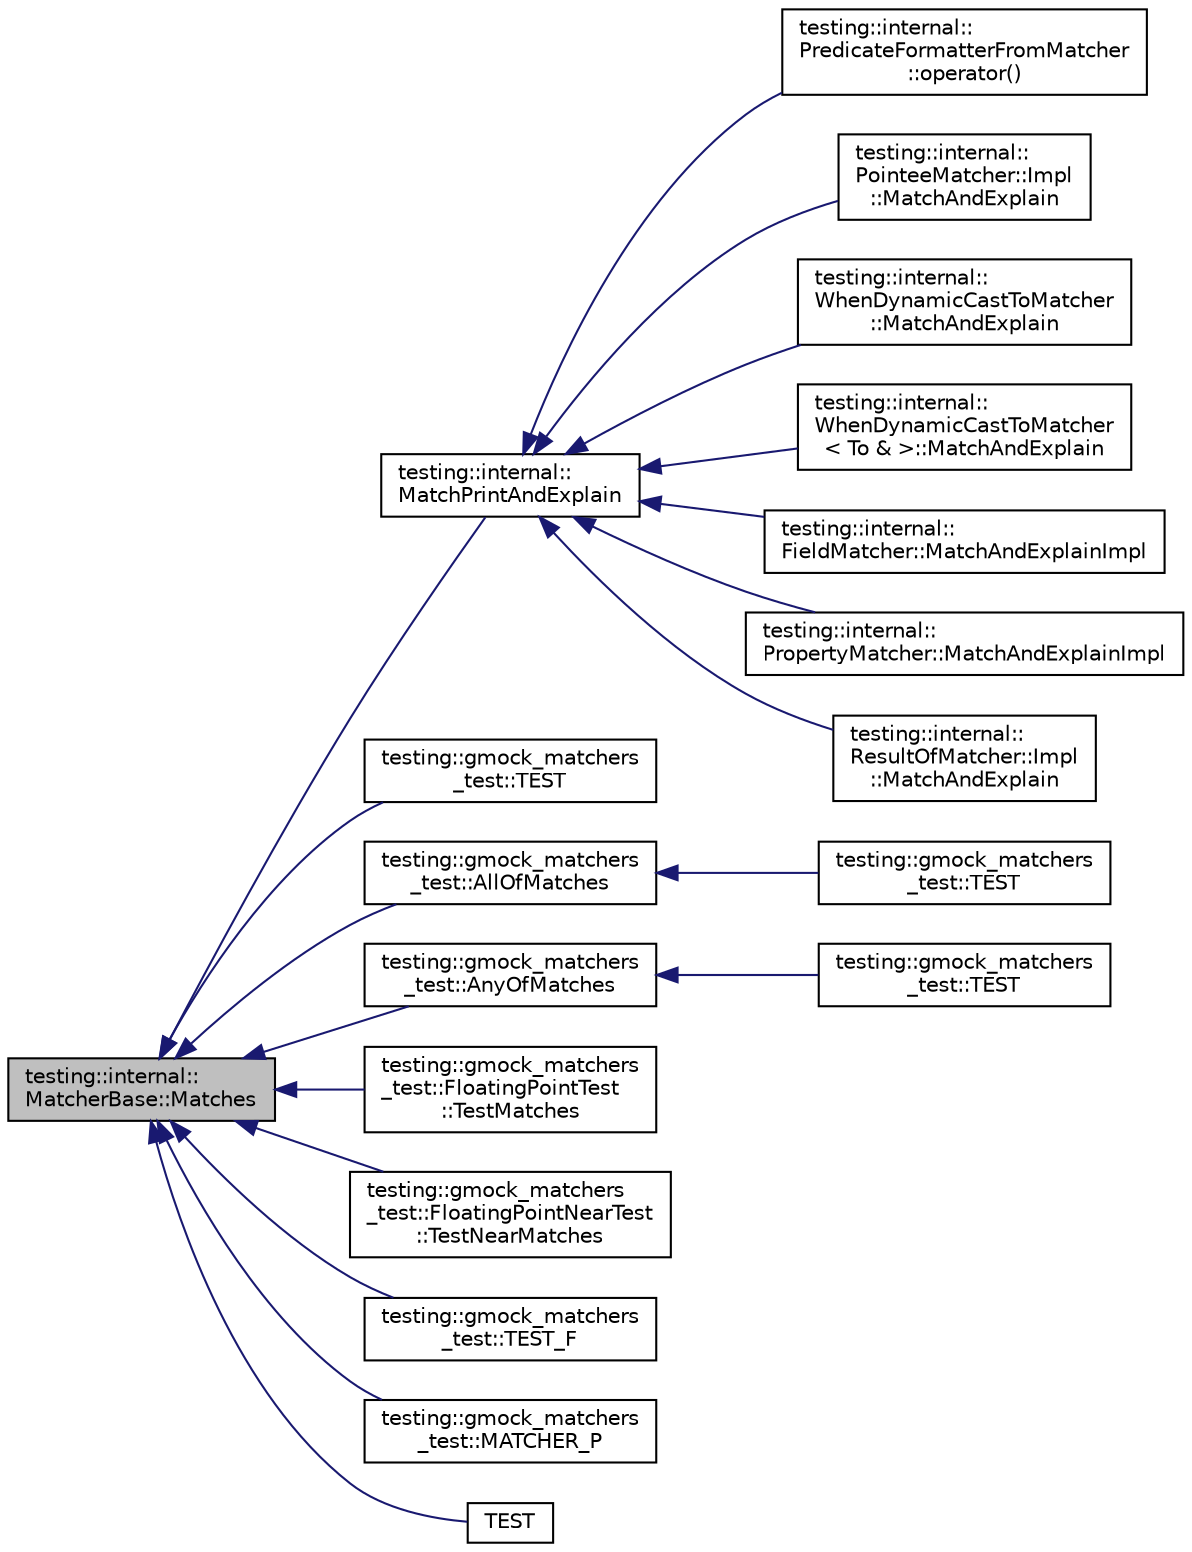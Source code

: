 digraph "testing::internal::MatcherBase::Matches"
{
  edge [fontname="Helvetica",fontsize="10",labelfontname="Helvetica",labelfontsize="10"];
  node [fontname="Helvetica",fontsize="10",shape=record];
  rankdir="LR";
  Node39 [label="testing::internal::\lMatcherBase::Matches",height=0.2,width=0.4,color="black", fillcolor="grey75", style="filled", fontcolor="black"];
  Node39 -> Node40 [dir="back",color="midnightblue",fontsize="10",style="solid",fontname="Helvetica"];
  Node40 [label="testing::internal::\lMatchPrintAndExplain",height=0.2,width=0.4,color="black", fillcolor="white", style="filled",URL="$d0/da7/namespacetesting_1_1internal.html#a0821df2611d54c79bac990719ad8a2dd"];
  Node40 -> Node41 [dir="back",color="midnightblue",fontsize="10",style="solid",fontname="Helvetica"];
  Node41 [label="testing::internal::\lPredicateFormatterFromMatcher\l::operator()",height=0.2,width=0.4,color="black", fillcolor="white", style="filled",URL="$df/dd3/classtesting_1_1internal_1_1_predicate_formatter_from_matcher.html#a51d28bee5f86347ea34b7a0f2758b599"];
  Node40 -> Node42 [dir="back",color="midnightblue",fontsize="10",style="solid",fontname="Helvetica"];
  Node42 [label="testing::internal::\lPointeeMatcher::Impl\l::MatchAndExplain",height=0.2,width=0.4,color="black", fillcolor="white", style="filled",URL="$dd/d4c/classtesting_1_1internal_1_1_pointee_matcher_1_1_impl.html#a2aeaf0b7284fb2c7a7745746ec6ce63b"];
  Node40 -> Node43 [dir="back",color="midnightblue",fontsize="10",style="solid",fontname="Helvetica"];
  Node43 [label="testing::internal::\lWhenDynamicCastToMatcher\l::MatchAndExplain",height=0.2,width=0.4,color="black", fillcolor="white", style="filled",URL="$d7/d99/classtesting_1_1internal_1_1_when_dynamic_cast_to_matcher.html#a270f6a1e6ad7c9b69fdefca27c513bf5"];
  Node40 -> Node44 [dir="back",color="midnightblue",fontsize="10",style="solid",fontname="Helvetica"];
  Node44 [label="testing::internal::\lWhenDynamicCastToMatcher\l\< To & \>::MatchAndExplain",height=0.2,width=0.4,color="black", fillcolor="white", style="filled",URL="$d0/d0a/classtesting_1_1internal_1_1_when_dynamic_cast_to_matcher_3_01_to_01_6_01_4.html#a1eb76a60d0943519623f438b29f70a5f"];
  Node40 -> Node45 [dir="back",color="midnightblue",fontsize="10",style="solid",fontname="Helvetica"];
  Node45 [label="testing::internal::\lFieldMatcher::MatchAndExplainImpl",height=0.2,width=0.4,color="black", fillcolor="white", style="filled",URL="$dd/d58/classtesting_1_1internal_1_1_field_matcher.html#a3ac8072e68a33f78531d7b1eff96810c"];
  Node40 -> Node46 [dir="back",color="midnightblue",fontsize="10",style="solid",fontname="Helvetica"];
  Node46 [label="testing::internal::\lPropertyMatcher::MatchAndExplainImpl",height=0.2,width=0.4,color="black", fillcolor="white", style="filled",URL="$da/dc3/classtesting_1_1internal_1_1_property_matcher.html#aee28dd64a2896159661a4f3ad3329ffd"];
  Node40 -> Node47 [dir="back",color="midnightblue",fontsize="10",style="solid",fontname="Helvetica"];
  Node47 [label="testing::internal::\lResultOfMatcher::Impl\l::MatchAndExplain",height=0.2,width=0.4,color="black", fillcolor="white", style="filled",URL="$d6/df7/classtesting_1_1internal_1_1_result_of_matcher_1_1_impl.html#a4f9d7dfdad8ad8f1ab4f5ffe11c26763"];
  Node39 -> Node48 [dir="back",color="midnightblue",fontsize="10",style="solid",fontname="Helvetica"];
  Node48 [label="testing::gmock_matchers\l_test::TEST",height=0.2,width=0.4,color="black", fillcolor="white", style="filled",URL="$d5/de1/namespacetesting_1_1gmock__matchers__test.html#ad212c5ac3ef7a102a6b1712e40e06a1e"];
  Node39 -> Node49 [dir="back",color="midnightblue",fontsize="10",style="solid",fontname="Helvetica"];
  Node49 [label="testing::gmock_matchers\l_test::AllOfMatches",height=0.2,width=0.4,color="black", fillcolor="white", style="filled",URL="$d5/de1/namespacetesting_1_1gmock__matchers__test.html#a51d8731c3824a6acdaa594645dd46779"];
  Node49 -> Node50 [dir="back",color="midnightblue",fontsize="10",style="solid",fontname="Helvetica"];
  Node50 [label="testing::gmock_matchers\l_test::TEST",height=0.2,width=0.4,color="black", fillcolor="white", style="filled",URL="$d5/de1/namespacetesting_1_1gmock__matchers__test.html#a7714d041eb2dd2e233db7f175fedef5a"];
  Node39 -> Node51 [dir="back",color="midnightblue",fontsize="10",style="solid",fontname="Helvetica"];
  Node51 [label="testing::gmock_matchers\l_test::AnyOfMatches",height=0.2,width=0.4,color="black", fillcolor="white", style="filled",URL="$d5/de1/namespacetesting_1_1gmock__matchers__test.html#aa4e9deb0a98413e62516451e7c060c7a"];
  Node51 -> Node52 [dir="back",color="midnightblue",fontsize="10",style="solid",fontname="Helvetica"];
  Node52 [label="testing::gmock_matchers\l_test::TEST",height=0.2,width=0.4,color="black", fillcolor="white", style="filled",URL="$d5/de1/namespacetesting_1_1gmock__matchers__test.html#a4949d40a1ac77182274189c21848af00"];
  Node39 -> Node53 [dir="back",color="midnightblue",fontsize="10",style="solid",fontname="Helvetica"];
  Node53 [label="testing::gmock_matchers\l_test::FloatingPointTest\l::TestMatches",height=0.2,width=0.4,color="black", fillcolor="white", style="filled",URL="$de/d25/classtesting_1_1gmock__matchers__test_1_1_floating_point_test.html#a69d14d66bbd82f6b8bbe985046b59538"];
  Node39 -> Node54 [dir="back",color="midnightblue",fontsize="10",style="solid",fontname="Helvetica"];
  Node54 [label="testing::gmock_matchers\l_test::FloatingPointNearTest\l::TestNearMatches",height=0.2,width=0.4,color="black", fillcolor="white", style="filled",URL="$dd/d28/classtesting_1_1gmock__matchers__test_1_1_floating_point_near_test.html#a712b564197ab76f58d345c5e3e73955d"];
  Node39 -> Node55 [dir="back",color="midnightblue",fontsize="10",style="solid",fontname="Helvetica"];
  Node55 [label="testing::gmock_matchers\l_test::TEST_F",height=0.2,width=0.4,color="black", fillcolor="white", style="filled",URL="$d5/de1/namespacetesting_1_1gmock__matchers__test.html#a111f0c8a5ec17b47e8eb6226e1c2cb58"];
  Node39 -> Node56 [dir="back",color="midnightblue",fontsize="10",style="solid",fontname="Helvetica"];
  Node56 [label="testing::gmock_matchers\l_test::MATCHER_P",height=0.2,width=0.4,color="black", fillcolor="white", style="filled",URL="$d5/de1/namespacetesting_1_1gmock__matchers__test.html#a3d3f285bba1766bf9daf840a16e79924"];
  Node39 -> Node57 [dir="back",color="midnightblue",fontsize="10",style="solid",fontname="Helvetica"];
  Node57 [label="TEST",height=0.2,width=0.4,color="black", fillcolor="white", style="filled",URL="$d8/dce/gmock__link__test_8h.html#afd9457843e9d37ad61805fe4e346230a"];
}
